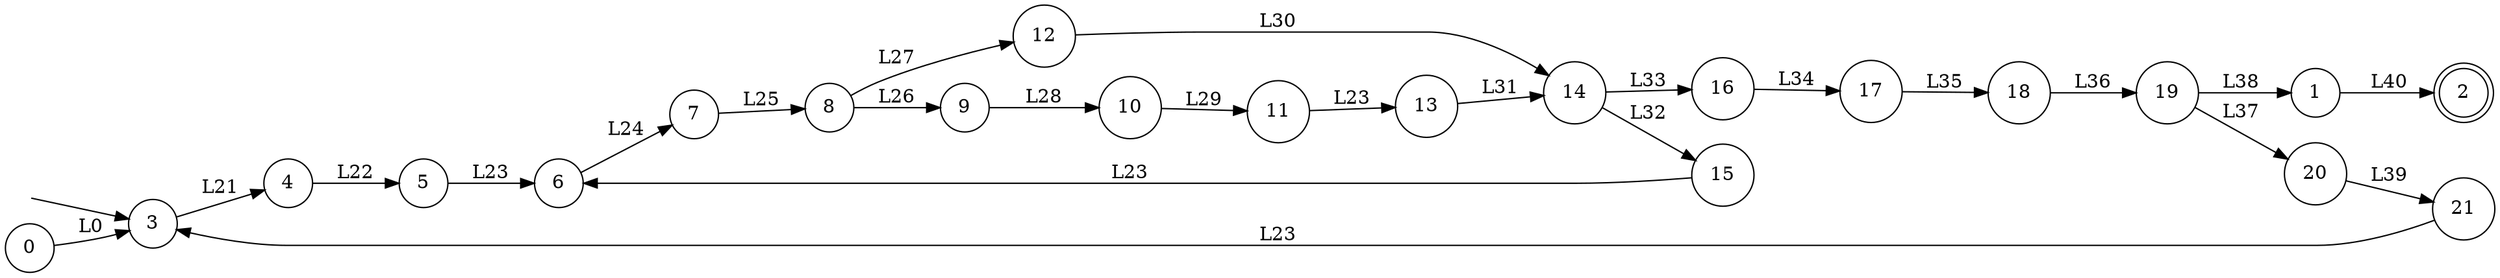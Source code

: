 // dot output generated by libFAUDES vGenerator
digraph "Generator" {
  rankdir=LR
  node [shape=circle];

  // initial states
  dot_dummyinit_1 [shape=none, label="", width="0.0", height="0.0" ];
  dot_dummyinit_1 -> "3";

  // mstates
  "2" [shape=doublecircle];

  // rest of stateset
  "0";
  "1";
  "4";
  "5";
  "6";
  "7";
  "8";
  "9";
  "10";
  "11";
  "12";
  "13";
  "14";
  "15";
  "16";
  "17";
  "18";
  "19";
  "20";
  "21";

  // transition relation
  "0" -> "3" [label="L0"];
  "1" -> "2" [label="L40"];
  "3" -> "4" [label="L21"];
  "4" -> "5" [label="L22"];
  "5" -> "6" [label="L23"];
  "6" -> "7" [label="L24"];
  "7" -> "8" [label="L25"];
  "8" -> "9" [label="L26"];
  "8" -> "12" [label="L27"];
  "9" -> "10" [label="L28"];
  "10" -> "11" [label="L29"];
  "11" -> "13" [label="L23"];
  "12" -> "14" [label="L30"];
  "13" -> "14" [label="L31"];
  "14" -> "15" [label="L32"];
  "14" -> "16" [label="L33"];
  "15" -> "6" [label="L23"];
  "16" -> "17" [label="L34"];
  "17" -> "18" [label="L35"];
  "18" -> "19" [label="L36"];
  "19" -> "20" [label="L37"];
  "19" -> "1" [label="L38"];
  "20" -> "21" [label="L39"];
  "21" -> "3" [label="L23"];
}

